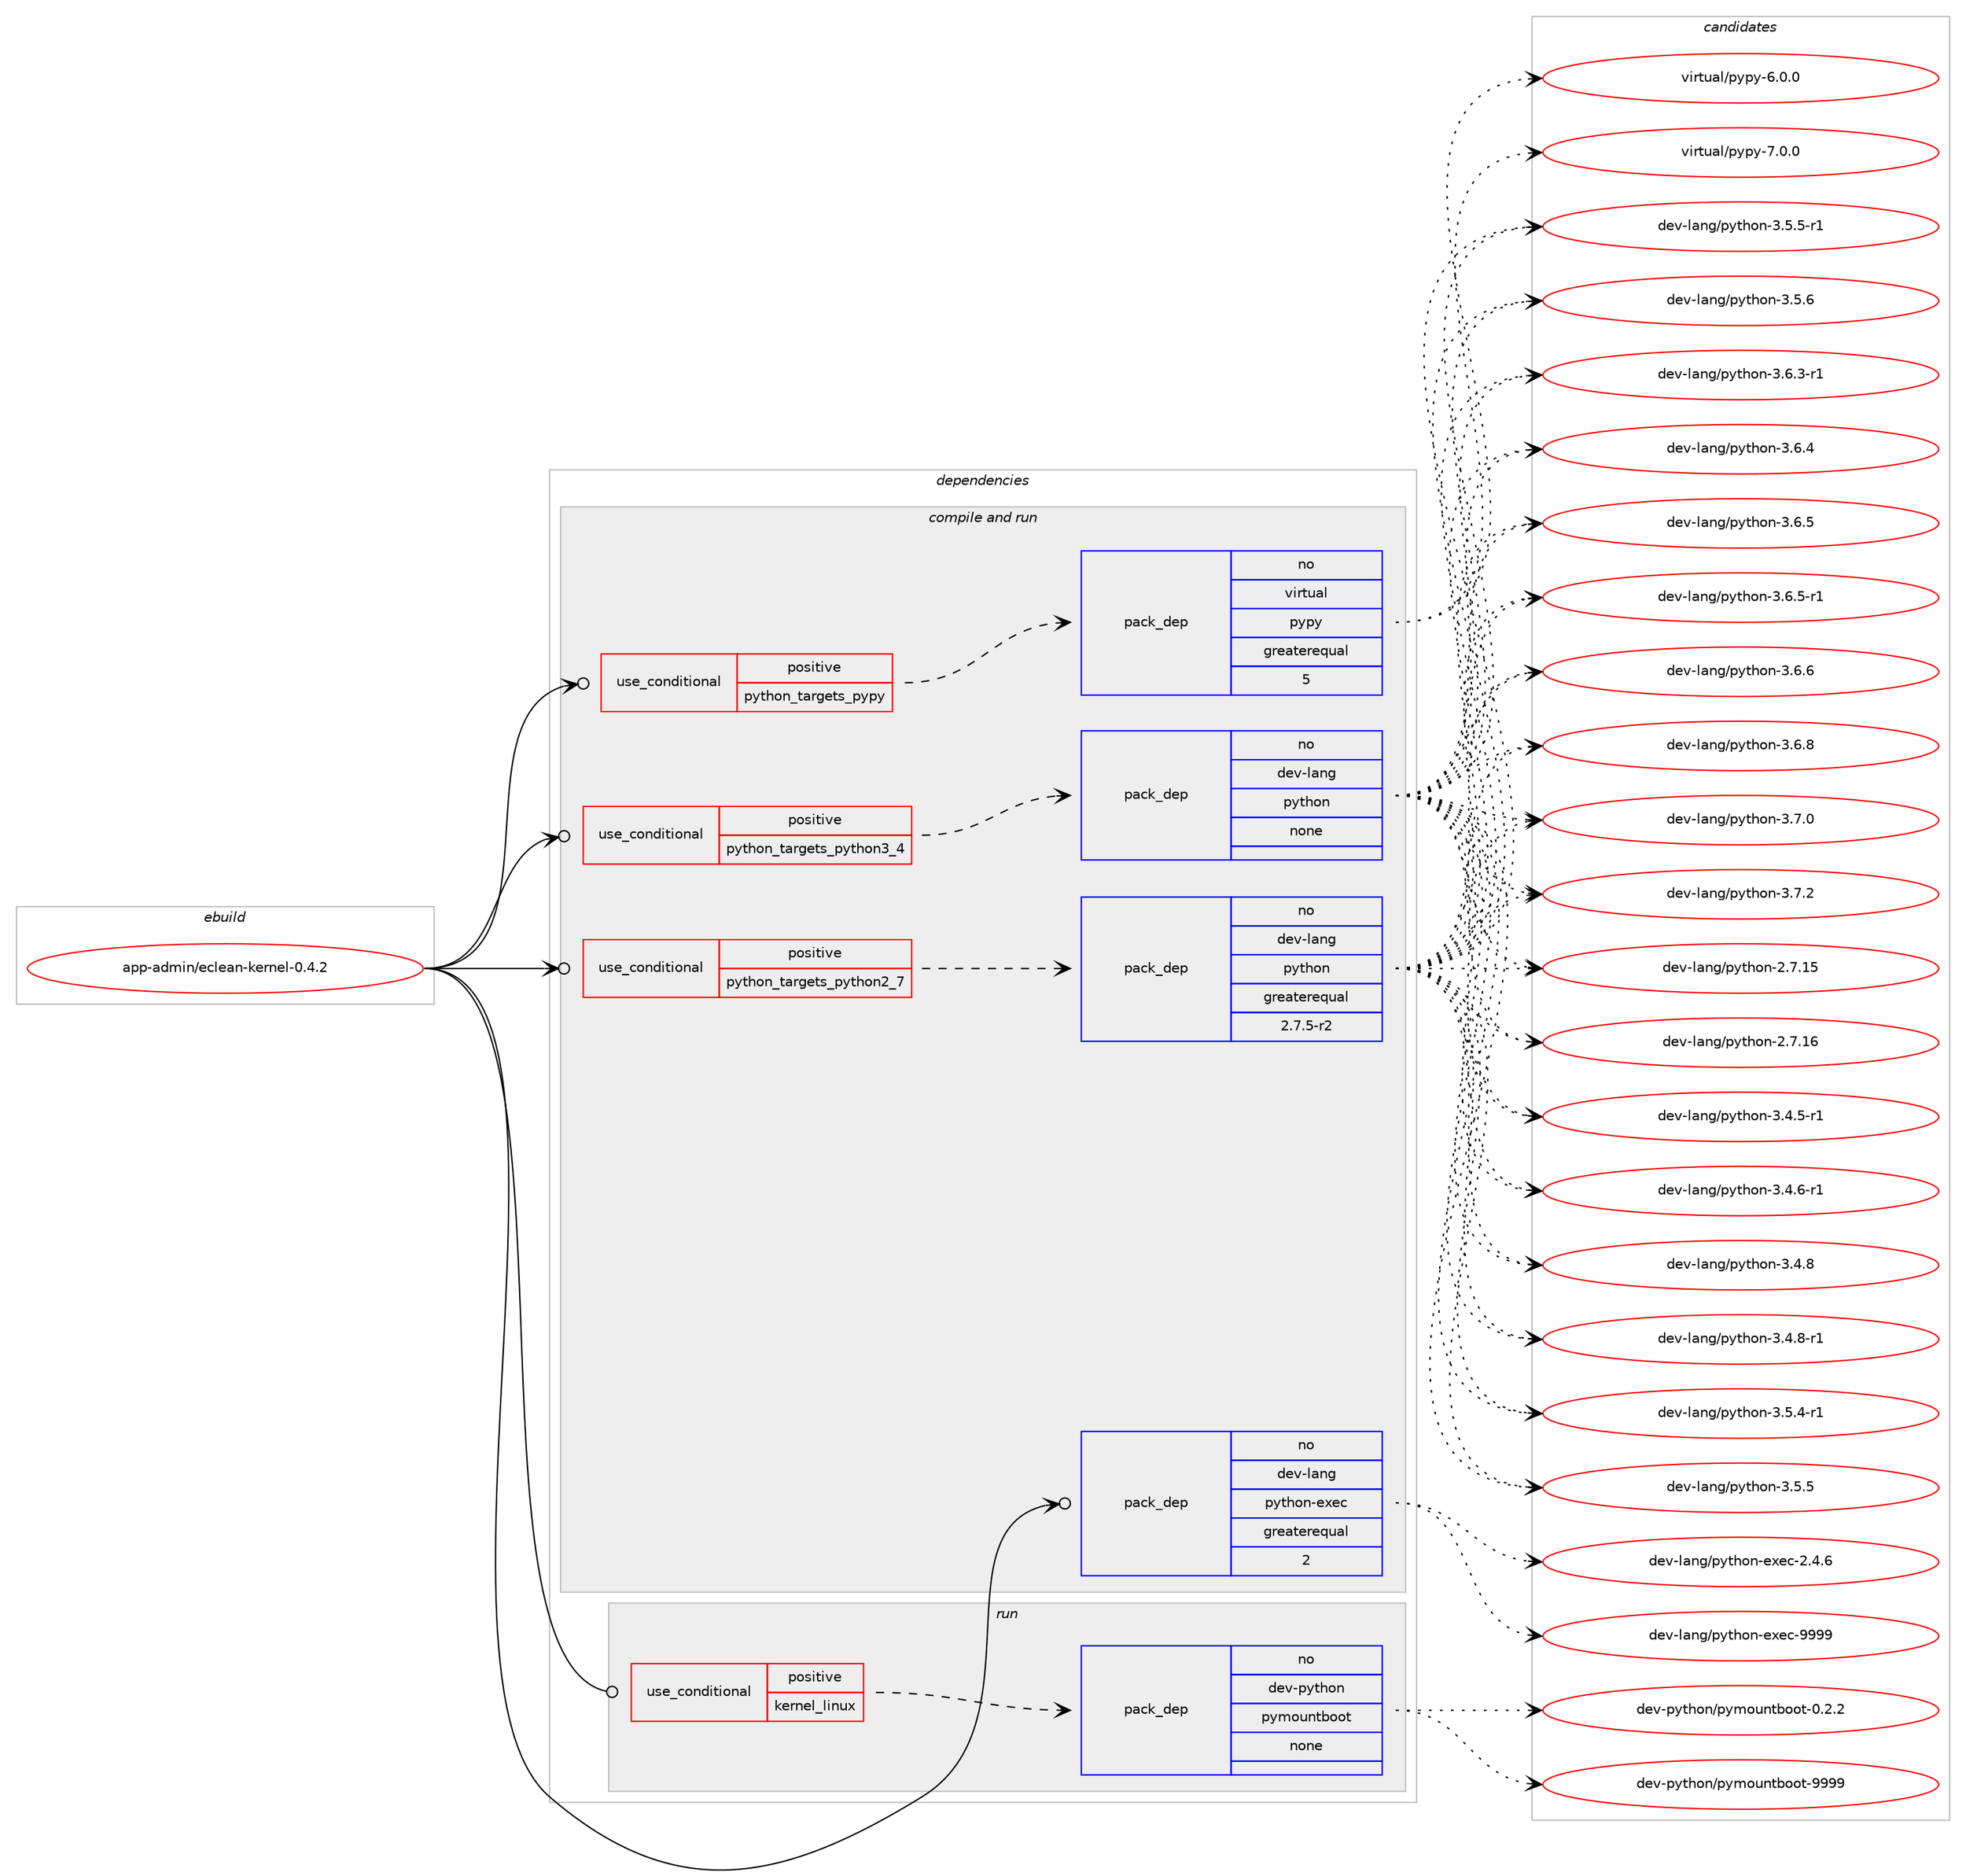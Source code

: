 digraph prolog {

# *************
# Graph options
# *************

newrank=true;
concentrate=true;
compound=true;
graph [rankdir=LR,fontname=Helvetica,fontsize=10,ranksep=1.5];#, ranksep=2.5, nodesep=0.2];
edge  [arrowhead=vee];
node  [fontname=Helvetica,fontsize=10];

# **********
# The ebuild
# **********

subgraph cluster_leftcol {
color=gray;
rank=same;
label=<<i>ebuild</i>>;
id [label="app-admin/eclean-kernel-0.4.2", color=red, width=4, href="../app-admin/eclean-kernel-0.4.2.svg"];
}

# ****************
# The dependencies
# ****************

subgraph cluster_midcol {
color=gray;
label=<<i>dependencies</i>>;
subgraph cluster_compile {
fillcolor="#eeeeee";
style=filled;
label=<<i>compile</i>>;
}
subgraph cluster_compileandrun {
fillcolor="#eeeeee";
style=filled;
label=<<i>compile and run</i>>;
subgraph cond344797 {
dependency1264708 [label=<<TABLE BORDER="0" CELLBORDER="1" CELLSPACING="0" CELLPADDING="4"><TR><TD ROWSPAN="3" CELLPADDING="10">use_conditional</TD></TR><TR><TD>positive</TD></TR><TR><TD>python_targets_pypy</TD></TR></TABLE>>, shape=none, color=red];
subgraph pack900318 {
dependency1264709 [label=<<TABLE BORDER="0" CELLBORDER="1" CELLSPACING="0" CELLPADDING="4" WIDTH="220"><TR><TD ROWSPAN="6" CELLPADDING="30">pack_dep</TD></TR><TR><TD WIDTH="110">no</TD></TR><TR><TD>virtual</TD></TR><TR><TD>pypy</TD></TR><TR><TD>greaterequal</TD></TR><TR><TD>5</TD></TR></TABLE>>, shape=none, color=blue];
}
dependency1264708:e -> dependency1264709:w [weight=20,style="dashed",arrowhead="vee"];
}
id:e -> dependency1264708:w [weight=20,style="solid",arrowhead="odotvee"];
subgraph cond344798 {
dependency1264710 [label=<<TABLE BORDER="0" CELLBORDER="1" CELLSPACING="0" CELLPADDING="4"><TR><TD ROWSPAN="3" CELLPADDING="10">use_conditional</TD></TR><TR><TD>positive</TD></TR><TR><TD>python_targets_python2_7</TD></TR></TABLE>>, shape=none, color=red];
subgraph pack900319 {
dependency1264711 [label=<<TABLE BORDER="0" CELLBORDER="1" CELLSPACING="0" CELLPADDING="4" WIDTH="220"><TR><TD ROWSPAN="6" CELLPADDING="30">pack_dep</TD></TR><TR><TD WIDTH="110">no</TD></TR><TR><TD>dev-lang</TD></TR><TR><TD>python</TD></TR><TR><TD>greaterequal</TD></TR><TR><TD>2.7.5-r2</TD></TR></TABLE>>, shape=none, color=blue];
}
dependency1264710:e -> dependency1264711:w [weight=20,style="dashed",arrowhead="vee"];
}
id:e -> dependency1264710:w [weight=20,style="solid",arrowhead="odotvee"];
subgraph cond344799 {
dependency1264712 [label=<<TABLE BORDER="0" CELLBORDER="1" CELLSPACING="0" CELLPADDING="4"><TR><TD ROWSPAN="3" CELLPADDING="10">use_conditional</TD></TR><TR><TD>positive</TD></TR><TR><TD>python_targets_python3_4</TD></TR></TABLE>>, shape=none, color=red];
subgraph pack900320 {
dependency1264713 [label=<<TABLE BORDER="0" CELLBORDER="1" CELLSPACING="0" CELLPADDING="4" WIDTH="220"><TR><TD ROWSPAN="6" CELLPADDING="30">pack_dep</TD></TR><TR><TD WIDTH="110">no</TD></TR><TR><TD>dev-lang</TD></TR><TR><TD>python</TD></TR><TR><TD>none</TD></TR><TR><TD></TD></TR></TABLE>>, shape=none, color=blue];
}
dependency1264712:e -> dependency1264713:w [weight=20,style="dashed",arrowhead="vee"];
}
id:e -> dependency1264712:w [weight=20,style="solid",arrowhead="odotvee"];
subgraph pack900321 {
dependency1264714 [label=<<TABLE BORDER="0" CELLBORDER="1" CELLSPACING="0" CELLPADDING="4" WIDTH="220"><TR><TD ROWSPAN="6" CELLPADDING="30">pack_dep</TD></TR><TR><TD WIDTH="110">no</TD></TR><TR><TD>dev-lang</TD></TR><TR><TD>python-exec</TD></TR><TR><TD>greaterequal</TD></TR><TR><TD>2</TD></TR></TABLE>>, shape=none, color=blue];
}
id:e -> dependency1264714:w [weight=20,style="solid",arrowhead="odotvee"];
}
subgraph cluster_run {
fillcolor="#eeeeee";
style=filled;
label=<<i>run</i>>;
subgraph cond344800 {
dependency1264715 [label=<<TABLE BORDER="0" CELLBORDER="1" CELLSPACING="0" CELLPADDING="4"><TR><TD ROWSPAN="3" CELLPADDING="10">use_conditional</TD></TR><TR><TD>positive</TD></TR><TR><TD>kernel_linux</TD></TR></TABLE>>, shape=none, color=red];
subgraph pack900322 {
dependency1264716 [label=<<TABLE BORDER="0" CELLBORDER="1" CELLSPACING="0" CELLPADDING="4" WIDTH="220"><TR><TD ROWSPAN="6" CELLPADDING="30">pack_dep</TD></TR><TR><TD WIDTH="110">no</TD></TR><TR><TD>dev-python</TD></TR><TR><TD>pymountboot</TD></TR><TR><TD>none</TD></TR><TR><TD></TD></TR></TABLE>>, shape=none, color=blue];
}
dependency1264715:e -> dependency1264716:w [weight=20,style="dashed",arrowhead="vee"];
}
id:e -> dependency1264715:w [weight=20,style="solid",arrowhead="odot"];
}
}

# **************
# The candidates
# **************

subgraph cluster_choices {
rank=same;
color=gray;
label=<<i>candidates</i>>;

subgraph choice900318 {
color=black;
nodesep=1;
choice1181051141161179710847112121112121455446484648 [label="virtual/pypy-6.0.0", color=red, width=4,href="../virtual/pypy-6.0.0.svg"];
choice1181051141161179710847112121112121455546484648 [label="virtual/pypy-7.0.0", color=red, width=4,href="../virtual/pypy-7.0.0.svg"];
dependency1264709:e -> choice1181051141161179710847112121112121455446484648:w [style=dotted,weight="100"];
dependency1264709:e -> choice1181051141161179710847112121112121455546484648:w [style=dotted,weight="100"];
}
subgraph choice900319 {
color=black;
nodesep=1;
choice10010111845108971101034711212111610411111045504655464953 [label="dev-lang/python-2.7.15", color=red, width=4,href="../dev-lang/python-2.7.15.svg"];
choice10010111845108971101034711212111610411111045504655464954 [label="dev-lang/python-2.7.16", color=red, width=4,href="../dev-lang/python-2.7.16.svg"];
choice1001011184510897110103471121211161041111104551465246534511449 [label="dev-lang/python-3.4.5-r1", color=red, width=4,href="../dev-lang/python-3.4.5-r1.svg"];
choice1001011184510897110103471121211161041111104551465246544511449 [label="dev-lang/python-3.4.6-r1", color=red, width=4,href="../dev-lang/python-3.4.6-r1.svg"];
choice100101118451089711010347112121116104111110455146524656 [label="dev-lang/python-3.4.8", color=red, width=4,href="../dev-lang/python-3.4.8.svg"];
choice1001011184510897110103471121211161041111104551465246564511449 [label="dev-lang/python-3.4.8-r1", color=red, width=4,href="../dev-lang/python-3.4.8-r1.svg"];
choice1001011184510897110103471121211161041111104551465346524511449 [label="dev-lang/python-3.5.4-r1", color=red, width=4,href="../dev-lang/python-3.5.4-r1.svg"];
choice100101118451089711010347112121116104111110455146534653 [label="dev-lang/python-3.5.5", color=red, width=4,href="../dev-lang/python-3.5.5.svg"];
choice1001011184510897110103471121211161041111104551465346534511449 [label="dev-lang/python-3.5.5-r1", color=red, width=4,href="../dev-lang/python-3.5.5-r1.svg"];
choice100101118451089711010347112121116104111110455146534654 [label="dev-lang/python-3.5.6", color=red, width=4,href="../dev-lang/python-3.5.6.svg"];
choice1001011184510897110103471121211161041111104551465446514511449 [label="dev-lang/python-3.6.3-r1", color=red, width=4,href="../dev-lang/python-3.6.3-r1.svg"];
choice100101118451089711010347112121116104111110455146544652 [label="dev-lang/python-3.6.4", color=red, width=4,href="../dev-lang/python-3.6.4.svg"];
choice100101118451089711010347112121116104111110455146544653 [label="dev-lang/python-3.6.5", color=red, width=4,href="../dev-lang/python-3.6.5.svg"];
choice1001011184510897110103471121211161041111104551465446534511449 [label="dev-lang/python-3.6.5-r1", color=red, width=4,href="../dev-lang/python-3.6.5-r1.svg"];
choice100101118451089711010347112121116104111110455146544654 [label="dev-lang/python-3.6.6", color=red, width=4,href="../dev-lang/python-3.6.6.svg"];
choice100101118451089711010347112121116104111110455146544656 [label="dev-lang/python-3.6.8", color=red, width=4,href="../dev-lang/python-3.6.8.svg"];
choice100101118451089711010347112121116104111110455146554648 [label="dev-lang/python-3.7.0", color=red, width=4,href="../dev-lang/python-3.7.0.svg"];
choice100101118451089711010347112121116104111110455146554650 [label="dev-lang/python-3.7.2", color=red, width=4,href="../dev-lang/python-3.7.2.svg"];
dependency1264711:e -> choice10010111845108971101034711212111610411111045504655464953:w [style=dotted,weight="100"];
dependency1264711:e -> choice10010111845108971101034711212111610411111045504655464954:w [style=dotted,weight="100"];
dependency1264711:e -> choice1001011184510897110103471121211161041111104551465246534511449:w [style=dotted,weight="100"];
dependency1264711:e -> choice1001011184510897110103471121211161041111104551465246544511449:w [style=dotted,weight="100"];
dependency1264711:e -> choice100101118451089711010347112121116104111110455146524656:w [style=dotted,weight="100"];
dependency1264711:e -> choice1001011184510897110103471121211161041111104551465246564511449:w [style=dotted,weight="100"];
dependency1264711:e -> choice1001011184510897110103471121211161041111104551465346524511449:w [style=dotted,weight="100"];
dependency1264711:e -> choice100101118451089711010347112121116104111110455146534653:w [style=dotted,weight="100"];
dependency1264711:e -> choice1001011184510897110103471121211161041111104551465346534511449:w [style=dotted,weight="100"];
dependency1264711:e -> choice100101118451089711010347112121116104111110455146534654:w [style=dotted,weight="100"];
dependency1264711:e -> choice1001011184510897110103471121211161041111104551465446514511449:w [style=dotted,weight="100"];
dependency1264711:e -> choice100101118451089711010347112121116104111110455146544652:w [style=dotted,weight="100"];
dependency1264711:e -> choice100101118451089711010347112121116104111110455146544653:w [style=dotted,weight="100"];
dependency1264711:e -> choice1001011184510897110103471121211161041111104551465446534511449:w [style=dotted,weight="100"];
dependency1264711:e -> choice100101118451089711010347112121116104111110455146544654:w [style=dotted,weight="100"];
dependency1264711:e -> choice100101118451089711010347112121116104111110455146544656:w [style=dotted,weight="100"];
dependency1264711:e -> choice100101118451089711010347112121116104111110455146554648:w [style=dotted,weight="100"];
dependency1264711:e -> choice100101118451089711010347112121116104111110455146554650:w [style=dotted,weight="100"];
}
subgraph choice900320 {
color=black;
nodesep=1;
choice10010111845108971101034711212111610411111045504655464953 [label="dev-lang/python-2.7.15", color=red, width=4,href="../dev-lang/python-2.7.15.svg"];
choice10010111845108971101034711212111610411111045504655464954 [label="dev-lang/python-2.7.16", color=red, width=4,href="../dev-lang/python-2.7.16.svg"];
choice1001011184510897110103471121211161041111104551465246534511449 [label="dev-lang/python-3.4.5-r1", color=red, width=4,href="../dev-lang/python-3.4.5-r1.svg"];
choice1001011184510897110103471121211161041111104551465246544511449 [label="dev-lang/python-3.4.6-r1", color=red, width=4,href="../dev-lang/python-3.4.6-r1.svg"];
choice100101118451089711010347112121116104111110455146524656 [label="dev-lang/python-3.4.8", color=red, width=4,href="../dev-lang/python-3.4.8.svg"];
choice1001011184510897110103471121211161041111104551465246564511449 [label="dev-lang/python-3.4.8-r1", color=red, width=4,href="../dev-lang/python-3.4.8-r1.svg"];
choice1001011184510897110103471121211161041111104551465346524511449 [label="dev-lang/python-3.5.4-r1", color=red, width=4,href="../dev-lang/python-3.5.4-r1.svg"];
choice100101118451089711010347112121116104111110455146534653 [label="dev-lang/python-3.5.5", color=red, width=4,href="../dev-lang/python-3.5.5.svg"];
choice1001011184510897110103471121211161041111104551465346534511449 [label="dev-lang/python-3.5.5-r1", color=red, width=4,href="../dev-lang/python-3.5.5-r1.svg"];
choice100101118451089711010347112121116104111110455146534654 [label="dev-lang/python-3.5.6", color=red, width=4,href="../dev-lang/python-3.5.6.svg"];
choice1001011184510897110103471121211161041111104551465446514511449 [label="dev-lang/python-3.6.3-r1", color=red, width=4,href="../dev-lang/python-3.6.3-r1.svg"];
choice100101118451089711010347112121116104111110455146544652 [label="dev-lang/python-3.6.4", color=red, width=4,href="../dev-lang/python-3.6.4.svg"];
choice100101118451089711010347112121116104111110455146544653 [label="dev-lang/python-3.6.5", color=red, width=4,href="../dev-lang/python-3.6.5.svg"];
choice1001011184510897110103471121211161041111104551465446534511449 [label="dev-lang/python-3.6.5-r1", color=red, width=4,href="../dev-lang/python-3.6.5-r1.svg"];
choice100101118451089711010347112121116104111110455146544654 [label="dev-lang/python-3.6.6", color=red, width=4,href="../dev-lang/python-3.6.6.svg"];
choice100101118451089711010347112121116104111110455146544656 [label="dev-lang/python-3.6.8", color=red, width=4,href="../dev-lang/python-3.6.8.svg"];
choice100101118451089711010347112121116104111110455146554648 [label="dev-lang/python-3.7.0", color=red, width=4,href="../dev-lang/python-3.7.0.svg"];
choice100101118451089711010347112121116104111110455146554650 [label="dev-lang/python-3.7.2", color=red, width=4,href="../dev-lang/python-3.7.2.svg"];
dependency1264713:e -> choice10010111845108971101034711212111610411111045504655464953:w [style=dotted,weight="100"];
dependency1264713:e -> choice10010111845108971101034711212111610411111045504655464954:w [style=dotted,weight="100"];
dependency1264713:e -> choice1001011184510897110103471121211161041111104551465246534511449:w [style=dotted,weight="100"];
dependency1264713:e -> choice1001011184510897110103471121211161041111104551465246544511449:w [style=dotted,weight="100"];
dependency1264713:e -> choice100101118451089711010347112121116104111110455146524656:w [style=dotted,weight="100"];
dependency1264713:e -> choice1001011184510897110103471121211161041111104551465246564511449:w [style=dotted,weight="100"];
dependency1264713:e -> choice1001011184510897110103471121211161041111104551465346524511449:w [style=dotted,weight="100"];
dependency1264713:e -> choice100101118451089711010347112121116104111110455146534653:w [style=dotted,weight="100"];
dependency1264713:e -> choice1001011184510897110103471121211161041111104551465346534511449:w [style=dotted,weight="100"];
dependency1264713:e -> choice100101118451089711010347112121116104111110455146534654:w [style=dotted,weight="100"];
dependency1264713:e -> choice1001011184510897110103471121211161041111104551465446514511449:w [style=dotted,weight="100"];
dependency1264713:e -> choice100101118451089711010347112121116104111110455146544652:w [style=dotted,weight="100"];
dependency1264713:e -> choice100101118451089711010347112121116104111110455146544653:w [style=dotted,weight="100"];
dependency1264713:e -> choice1001011184510897110103471121211161041111104551465446534511449:w [style=dotted,weight="100"];
dependency1264713:e -> choice100101118451089711010347112121116104111110455146544654:w [style=dotted,weight="100"];
dependency1264713:e -> choice100101118451089711010347112121116104111110455146544656:w [style=dotted,weight="100"];
dependency1264713:e -> choice100101118451089711010347112121116104111110455146554648:w [style=dotted,weight="100"];
dependency1264713:e -> choice100101118451089711010347112121116104111110455146554650:w [style=dotted,weight="100"];
}
subgraph choice900321 {
color=black;
nodesep=1;
choice1001011184510897110103471121211161041111104510112010199455046524654 [label="dev-lang/python-exec-2.4.6", color=red, width=4,href="../dev-lang/python-exec-2.4.6.svg"];
choice10010111845108971101034711212111610411111045101120101994557575757 [label="dev-lang/python-exec-9999", color=red, width=4,href="../dev-lang/python-exec-9999.svg"];
dependency1264714:e -> choice1001011184510897110103471121211161041111104510112010199455046524654:w [style=dotted,weight="100"];
dependency1264714:e -> choice10010111845108971101034711212111610411111045101120101994557575757:w [style=dotted,weight="100"];
}
subgraph choice900322 {
color=black;
nodesep=1;
choice100101118451121211161041111104711212110911111711011698111111116454846504650 [label="dev-python/pymountboot-0.2.2", color=red, width=4,href="../dev-python/pymountboot-0.2.2.svg"];
choice1001011184511212111610411111047112121109111117110116981111111164557575757 [label="dev-python/pymountboot-9999", color=red, width=4,href="../dev-python/pymountboot-9999.svg"];
dependency1264716:e -> choice100101118451121211161041111104711212110911111711011698111111116454846504650:w [style=dotted,weight="100"];
dependency1264716:e -> choice1001011184511212111610411111047112121109111117110116981111111164557575757:w [style=dotted,weight="100"];
}
}

}
